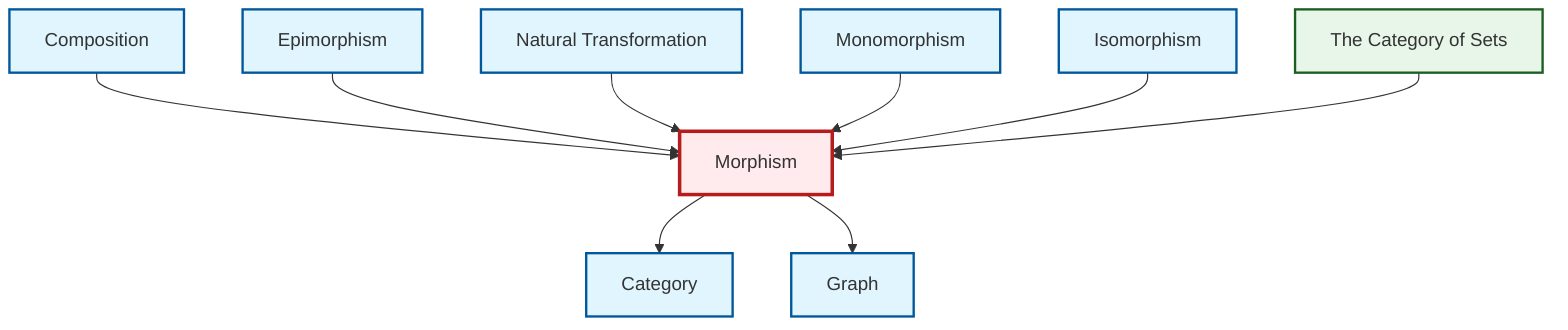 graph TD
    classDef definition fill:#e1f5fe,stroke:#01579b,stroke-width:2px
    classDef theorem fill:#f3e5f5,stroke:#4a148c,stroke-width:2px
    classDef axiom fill:#fff3e0,stroke:#e65100,stroke-width:2px
    classDef example fill:#e8f5e9,stroke:#1b5e20,stroke-width:2px
    classDef current fill:#ffebee,stroke:#b71c1c,stroke-width:3px
    def-graph["Graph"]:::definition
    def-morphism["Morphism"]:::definition
    def-composition["Composition"]:::definition
    ex-set-category["The Category of Sets"]:::example
    def-category["Category"]:::definition
    def-epimorphism["Epimorphism"]:::definition
    def-natural-transformation["Natural Transformation"]:::definition
    def-isomorphism["Isomorphism"]:::definition
    def-monomorphism["Monomorphism"]:::definition
    def-morphism --> def-category
    def-composition --> def-morphism
    def-epimorphism --> def-morphism
    def-natural-transformation --> def-morphism
    def-monomorphism --> def-morphism
    def-morphism --> def-graph
    def-isomorphism --> def-morphism
    ex-set-category --> def-morphism
    class def-morphism current